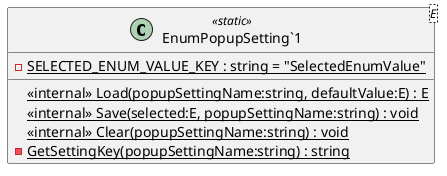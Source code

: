 @startuml
class "EnumPopupSetting`1"<E> <<static>> {
    <<internal>> {static} Load(popupSettingName:string, defaultValue:E) : E
    <<internal>> {static} Save(selected:E, popupSettingName:string) : void
    <<internal>> {static} Clear(popupSettingName:string) : void
    {static} - GetSettingKey(popupSettingName:string) : string
    {static} - SELECTED_ENUM_VALUE_KEY : string = "SelectedEnumValue"
}
@enduml
